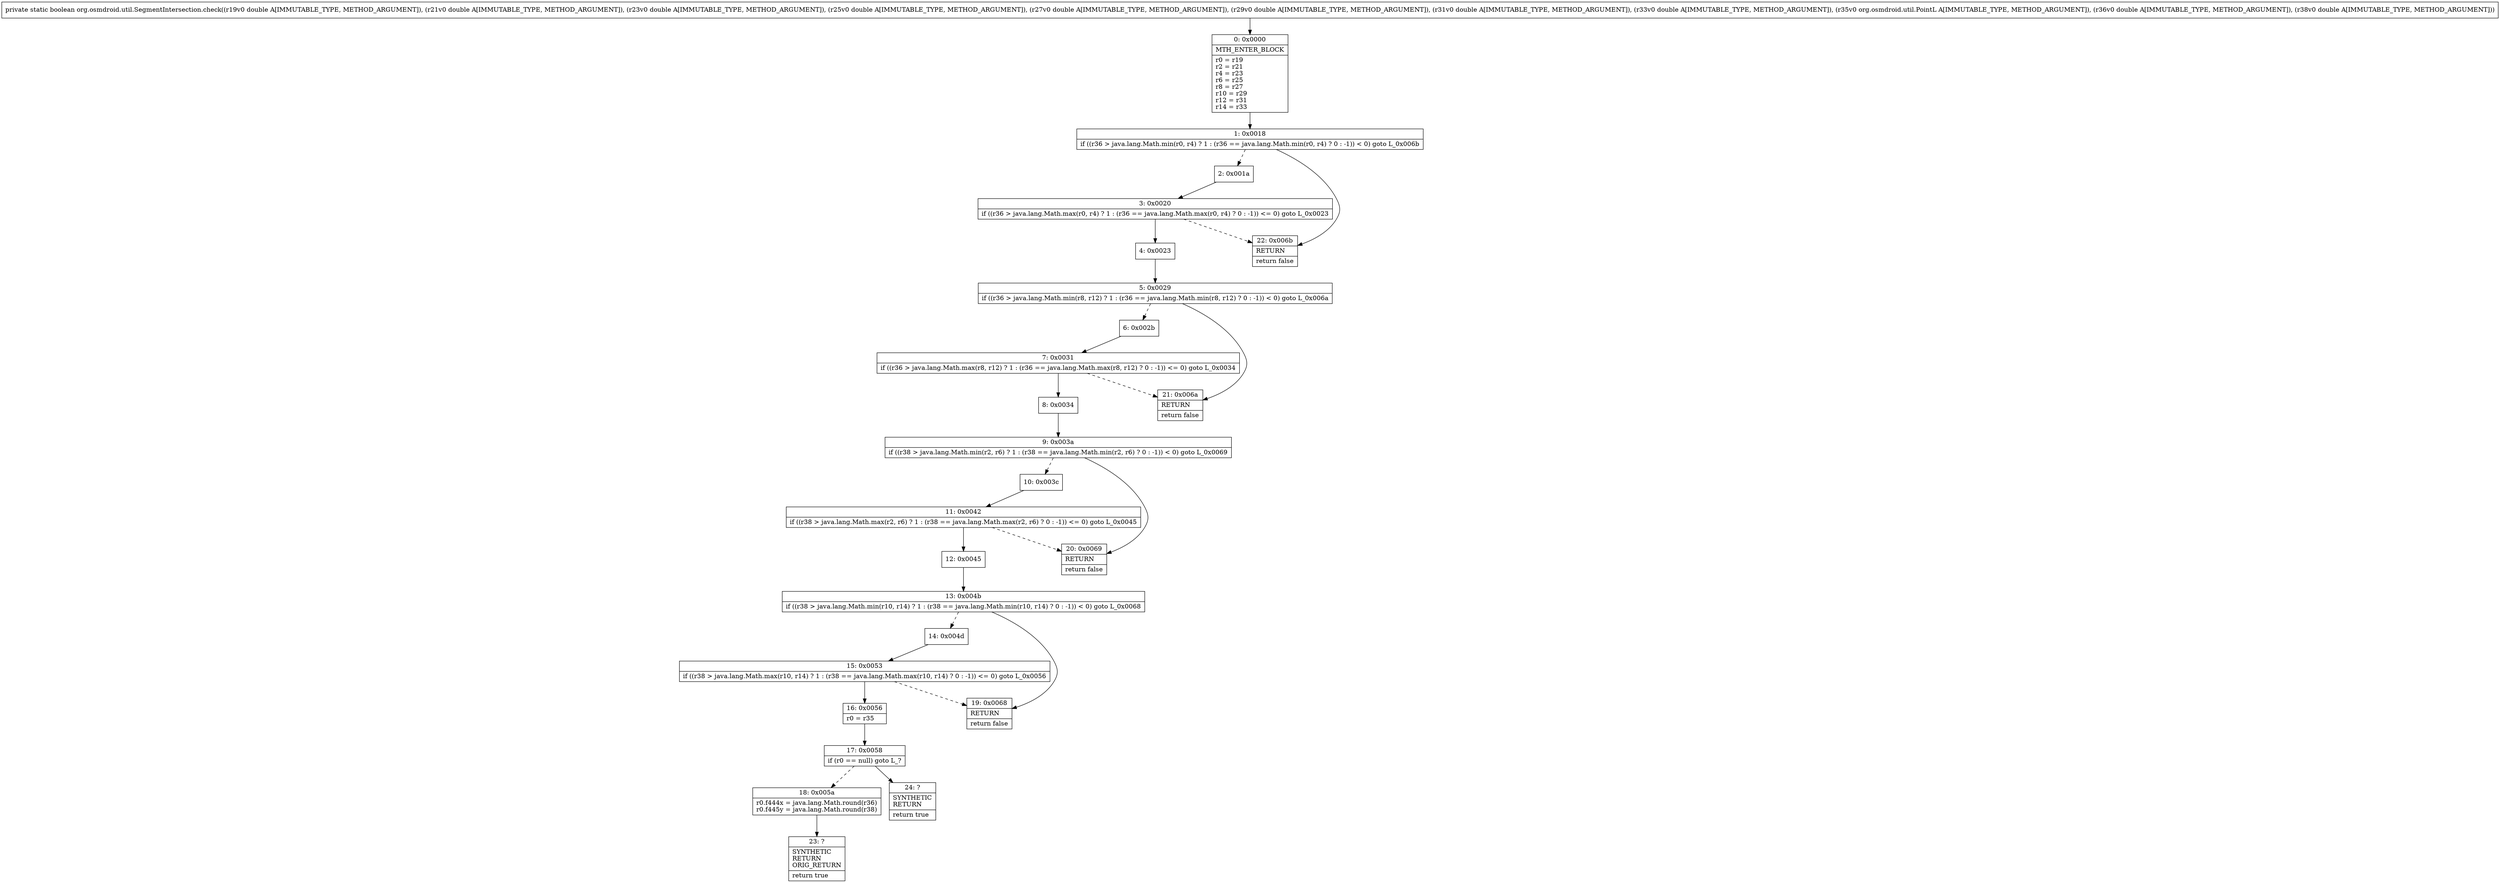digraph "CFG fororg.osmdroid.util.SegmentIntersection.check(DDDDDDDDLorg\/osmdroid\/util\/PointL;DD)Z" {
Node_0 [shape=record,label="{0\:\ 0x0000|MTH_ENTER_BLOCK\l|r0 = r19\lr2 = r21\lr4 = r23\lr6 = r25\lr8 = r27\lr10 = r29\lr12 = r31\lr14 = r33\l}"];
Node_1 [shape=record,label="{1\:\ 0x0018|if ((r36 \> java.lang.Math.min(r0, r4) ? 1 : (r36 == java.lang.Math.min(r0, r4) ? 0 : \-1)) \< 0) goto L_0x006b\l}"];
Node_2 [shape=record,label="{2\:\ 0x001a}"];
Node_3 [shape=record,label="{3\:\ 0x0020|if ((r36 \> java.lang.Math.max(r0, r4) ? 1 : (r36 == java.lang.Math.max(r0, r4) ? 0 : \-1)) \<= 0) goto L_0x0023\l}"];
Node_4 [shape=record,label="{4\:\ 0x0023}"];
Node_5 [shape=record,label="{5\:\ 0x0029|if ((r36 \> java.lang.Math.min(r8, r12) ? 1 : (r36 == java.lang.Math.min(r8, r12) ? 0 : \-1)) \< 0) goto L_0x006a\l}"];
Node_6 [shape=record,label="{6\:\ 0x002b}"];
Node_7 [shape=record,label="{7\:\ 0x0031|if ((r36 \> java.lang.Math.max(r8, r12) ? 1 : (r36 == java.lang.Math.max(r8, r12) ? 0 : \-1)) \<= 0) goto L_0x0034\l}"];
Node_8 [shape=record,label="{8\:\ 0x0034}"];
Node_9 [shape=record,label="{9\:\ 0x003a|if ((r38 \> java.lang.Math.min(r2, r6) ? 1 : (r38 == java.lang.Math.min(r2, r6) ? 0 : \-1)) \< 0) goto L_0x0069\l}"];
Node_10 [shape=record,label="{10\:\ 0x003c}"];
Node_11 [shape=record,label="{11\:\ 0x0042|if ((r38 \> java.lang.Math.max(r2, r6) ? 1 : (r38 == java.lang.Math.max(r2, r6) ? 0 : \-1)) \<= 0) goto L_0x0045\l}"];
Node_12 [shape=record,label="{12\:\ 0x0045}"];
Node_13 [shape=record,label="{13\:\ 0x004b|if ((r38 \> java.lang.Math.min(r10, r14) ? 1 : (r38 == java.lang.Math.min(r10, r14) ? 0 : \-1)) \< 0) goto L_0x0068\l}"];
Node_14 [shape=record,label="{14\:\ 0x004d}"];
Node_15 [shape=record,label="{15\:\ 0x0053|if ((r38 \> java.lang.Math.max(r10, r14) ? 1 : (r38 == java.lang.Math.max(r10, r14) ? 0 : \-1)) \<= 0) goto L_0x0056\l}"];
Node_16 [shape=record,label="{16\:\ 0x0056|r0 = r35\l}"];
Node_17 [shape=record,label="{17\:\ 0x0058|if (r0 == null) goto L_?\l}"];
Node_18 [shape=record,label="{18\:\ 0x005a|r0.f444x = java.lang.Math.round(r36)\lr0.f445y = java.lang.Math.round(r38)\l}"];
Node_19 [shape=record,label="{19\:\ 0x0068|RETURN\l|return false\l}"];
Node_20 [shape=record,label="{20\:\ 0x0069|RETURN\l|return false\l}"];
Node_21 [shape=record,label="{21\:\ 0x006a|RETURN\l|return false\l}"];
Node_22 [shape=record,label="{22\:\ 0x006b|RETURN\l|return false\l}"];
Node_23 [shape=record,label="{23\:\ ?|SYNTHETIC\lRETURN\lORIG_RETURN\l|return true\l}"];
Node_24 [shape=record,label="{24\:\ ?|SYNTHETIC\lRETURN\l|return true\l}"];
MethodNode[shape=record,label="{private static boolean org.osmdroid.util.SegmentIntersection.check((r19v0 double A[IMMUTABLE_TYPE, METHOD_ARGUMENT]), (r21v0 double A[IMMUTABLE_TYPE, METHOD_ARGUMENT]), (r23v0 double A[IMMUTABLE_TYPE, METHOD_ARGUMENT]), (r25v0 double A[IMMUTABLE_TYPE, METHOD_ARGUMENT]), (r27v0 double A[IMMUTABLE_TYPE, METHOD_ARGUMENT]), (r29v0 double A[IMMUTABLE_TYPE, METHOD_ARGUMENT]), (r31v0 double A[IMMUTABLE_TYPE, METHOD_ARGUMENT]), (r33v0 double A[IMMUTABLE_TYPE, METHOD_ARGUMENT]), (r35v0 org.osmdroid.util.PointL A[IMMUTABLE_TYPE, METHOD_ARGUMENT]), (r36v0 double A[IMMUTABLE_TYPE, METHOD_ARGUMENT]), (r38v0 double A[IMMUTABLE_TYPE, METHOD_ARGUMENT])) }"];
MethodNode -> Node_0;
Node_0 -> Node_1;
Node_1 -> Node_2[style=dashed];
Node_1 -> Node_22;
Node_2 -> Node_3;
Node_3 -> Node_4;
Node_3 -> Node_22[style=dashed];
Node_4 -> Node_5;
Node_5 -> Node_6[style=dashed];
Node_5 -> Node_21;
Node_6 -> Node_7;
Node_7 -> Node_8;
Node_7 -> Node_21[style=dashed];
Node_8 -> Node_9;
Node_9 -> Node_10[style=dashed];
Node_9 -> Node_20;
Node_10 -> Node_11;
Node_11 -> Node_12;
Node_11 -> Node_20[style=dashed];
Node_12 -> Node_13;
Node_13 -> Node_14[style=dashed];
Node_13 -> Node_19;
Node_14 -> Node_15;
Node_15 -> Node_16;
Node_15 -> Node_19[style=dashed];
Node_16 -> Node_17;
Node_17 -> Node_18[style=dashed];
Node_17 -> Node_24;
Node_18 -> Node_23;
}

